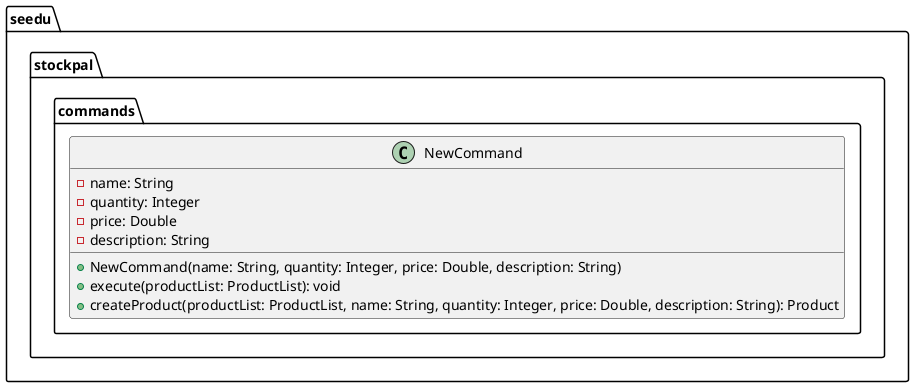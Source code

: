@startuml

package "seedu.stockpal.commands" {
    class NewCommand {
        - name: String
        - quantity: Integer
        - price: Double
        - description: String

        + NewCommand(name: String, quantity: Integer, price: Double, description: String)
        + execute(productList: ProductList): void
        + createProduct(productList: ProductList, name: String, quantity: Integer, price: Double, description: String): Product
    }
}

@enduml